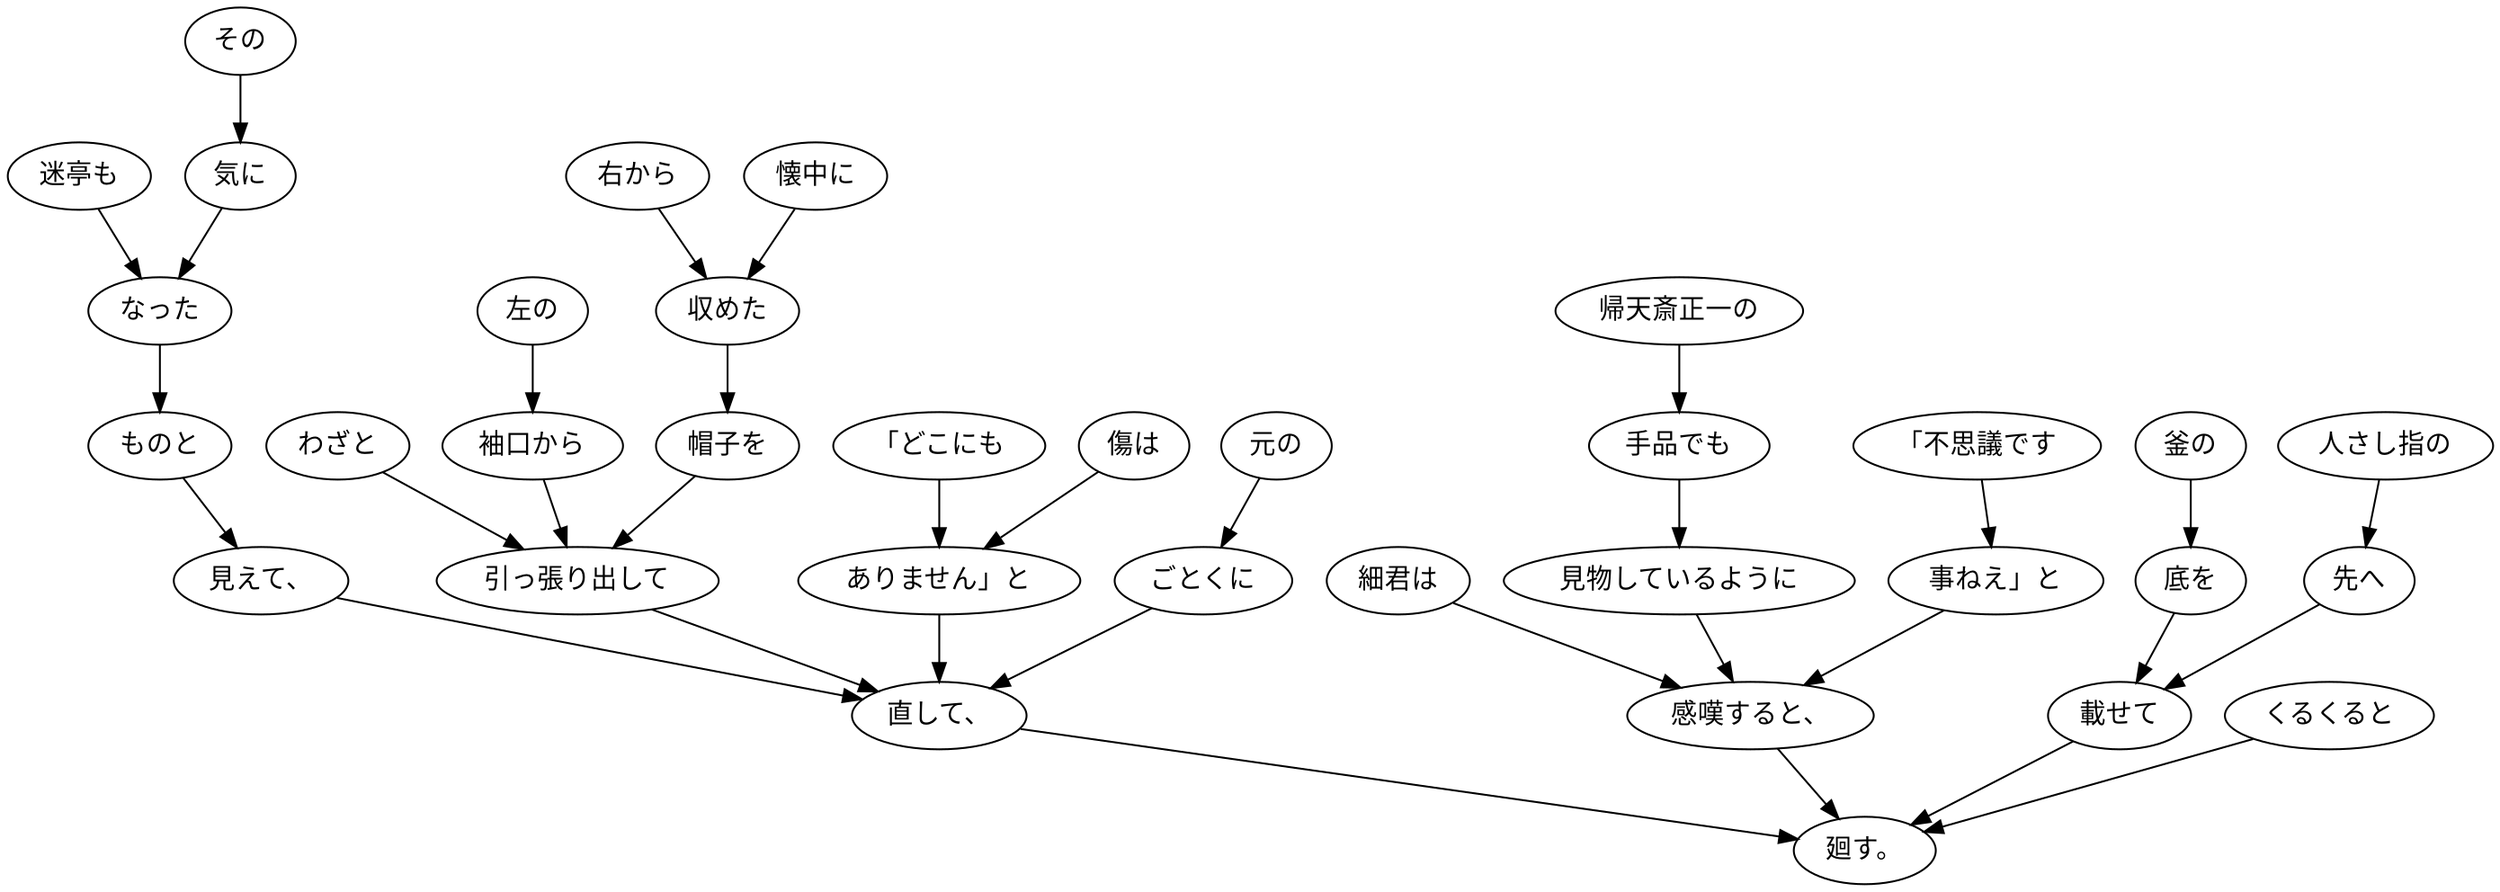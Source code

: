 digraph graph3471 {
	node0 [label="「不思議です"];
	node1 [label="事ねえ」と"];
	node2 [label="細君は"];
	node3 [label="帰天斎正一の"];
	node4 [label="手品でも"];
	node5 [label="見物しているように"];
	node6 [label="感嘆すると、"];
	node7 [label="迷亭も"];
	node8 [label="その"];
	node9 [label="気に"];
	node10 [label="なった"];
	node11 [label="ものと"];
	node12 [label="見えて、"];
	node13 [label="右から"];
	node14 [label="懐中に"];
	node15 [label="収めた"];
	node16 [label="帽子を"];
	node17 [label="わざと"];
	node18 [label="左の"];
	node19 [label="袖口から"];
	node20 [label="引っ張り出して"];
	node21 [label="「どこにも"];
	node22 [label="傷は"];
	node23 [label="ありません」と"];
	node24 [label="元の"];
	node25 [label="ごとくに"];
	node26 [label="直して、"];
	node27 [label="人さし指の"];
	node28 [label="先へ"];
	node29 [label="釜の"];
	node30 [label="底を"];
	node31 [label="載せて"];
	node32 [label="くるくると"];
	node33 [label="廻す。"];
	node0 -> node1;
	node1 -> node6;
	node2 -> node6;
	node3 -> node4;
	node4 -> node5;
	node5 -> node6;
	node6 -> node33;
	node7 -> node10;
	node8 -> node9;
	node9 -> node10;
	node10 -> node11;
	node11 -> node12;
	node12 -> node26;
	node13 -> node15;
	node14 -> node15;
	node15 -> node16;
	node16 -> node20;
	node17 -> node20;
	node18 -> node19;
	node19 -> node20;
	node20 -> node26;
	node21 -> node23;
	node22 -> node23;
	node23 -> node26;
	node24 -> node25;
	node25 -> node26;
	node26 -> node33;
	node27 -> node28;
	node28 -> node31;
	node29 -> node30;
	node30 -> node31;
	node31 -> node33;
	node32 -> node33;
}
